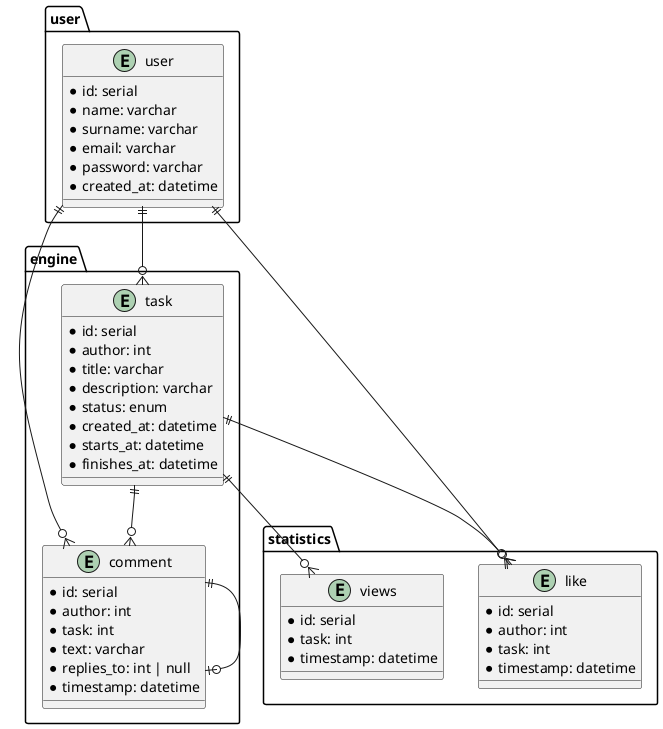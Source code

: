 @startuml entity-relationship

entity user.user {
  * id: serial
  * name: varchar
  * surname: varchar
  * email: varchar
  * password: varchar
  * created_at: datetime
}

entity engine.task {
    * id: serial
    * author: int
    * title: varchar
    * description: varchar
    * status: enum
    * created_at: datetime
    * starts_at: datetime
    * finishes_at: datetime
}

entity engine.comment {
    * id: serial
    * author: int
    * task: int
    * text: varchar
    * replies_to: int | null
    * timestamp: datetime
}

entity statistics.like {
    * id: serial
    * author: int
    * task: int
    * timestamp: datetime
}

entity statistics.views {
    * id: serial
    * task: int
    * timestamp: datetime
}

user.user ||--o{ engine.task
user.user ||--o{ engine.comment
user.user ||--o{ statistics.like

engine.comment ||--o| engine.comment

engine.task ||--o{ engine.comment
engine.task ||--o{ statistics.like
engine.task ||--o{ statistics.views

@enduml
